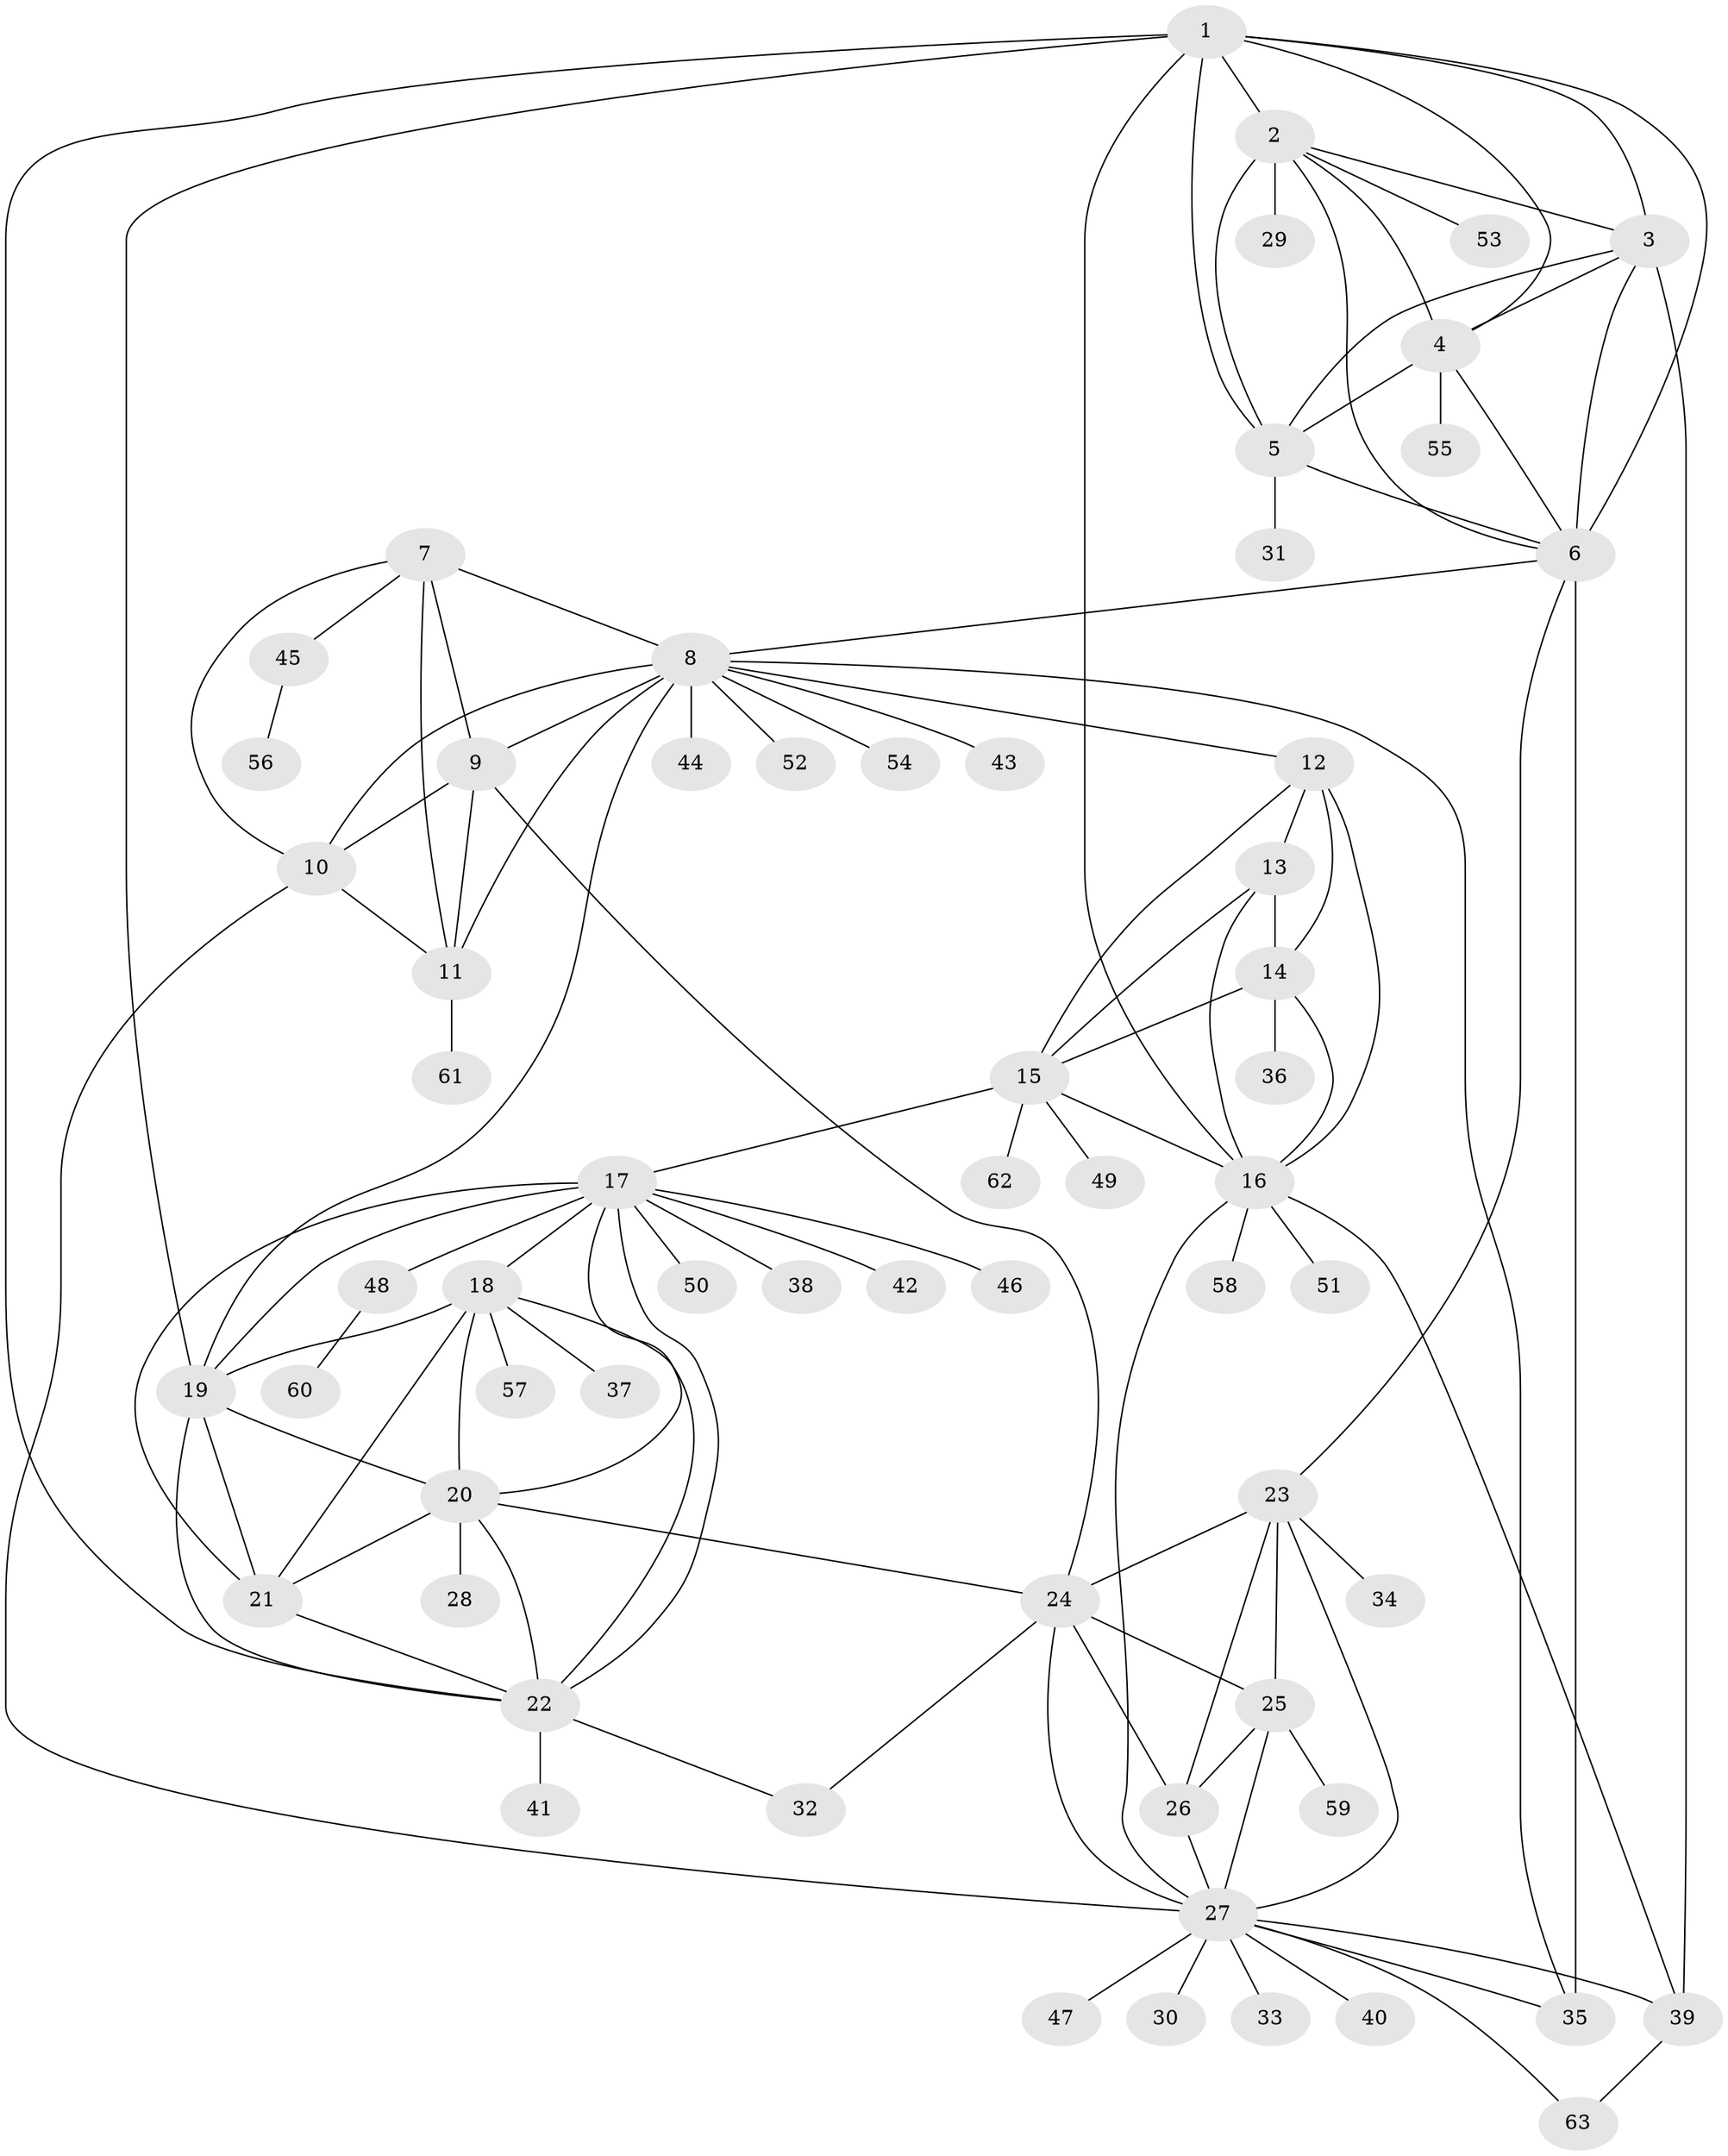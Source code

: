 // original degree distribution, {9: 0.04, 12: 0.024, 8: 0.032, 7: 0.04, 14: 0.008, 5: 0.024, 10: 0.032, 6: 0.024, 11: 0.008, 15: 0.008, 1: 0.632, 2: 0.096, 3: 0.032}
// Generated by graph-tools (version 1.1) at 2025/37/03/09/25 02:37:29]
// undirected, 63 vertices, 114 edges
graph export_dot {
graph [start="1"]
  node [color=gray90,style=filled];
  1;
  2;
  3;
  4;
  5;
  6;
  7;
  8;
  9;
  10;
  11;
  12;
  13;
  14;
  15;
  16;
  17;
  18;
  19;
  20;
  21;
  22;
  23;
  24;
  25;
  26;
  27;
  28;
  29;
  30;
  31;
  32;
  33;
  34;
  35;
  36;
  37;
  38;
  39;
  40;
  41;
  42;
  43;
  44;
  45;
  46;
  47;
  48;
  49;
  50;
  51;
  52;
  53;
  54;
  55;
  56;
  57;
  58;
  59;
  60;
  61;
  62;
  63;
  1 -- 2 [weight=1.0];
  1 -- 3 [weight=1.0];
  1 -- 4 [weight=1.0];
  1 -- 5 [weight=1.0];
  1 -- 6 [weight=1.0];
  1 -- 16 [weight=1.0];
  1 -- 19 [weight=1.0];
  1 -- 22 [weight=1.0];
  2 -- 3 [weight=1.0];
  2 -- 4 [weight=1.0];
  2 -- 5 [weight=1.0];
  2 -- 6 [weight=1.0];
  2 -- 29 [weight=5.0];
  2 -- 53 [weight=1.0];
  3 -- 4 [weight=1.0];
  3 -- 5 [weight=1.0];
  3 -- 6 [weight=1.0];
  3 -- 39 [weight=3.0];
  4 -- 5 [weight=1.0];
  4 -- 6 [weight=1.0];
  4 -- 55 [weight=2.0];
  5 -- 6 [weight=1.0];
  5 -- 31 [weight=2.0];
  6 -- 8 [weight=1.0];
  6 -- 23 [weight=1.0];
  6 -- 35 [weight=4.0];
  7 -- 8 [weight=1.0];
  7 -- 9 [weight=2.0];
  7 -- 10 [weight=1.0];
  7 -- 11 [weight=1.0];
  7 -- 45 [weight=1.0];
  8 -- 9 [weight=2.0];
  8 -- 10 [weight=1.0];
  8 -- 11 [weight=1.0];
  8 -- 12 [weight=1.0];
  8 -- 19 [weight=1.0];
  8 -- 35 [weight=1.0];
  8 -- 43 [weight=1.0];
  8 -- 44 [weight=1.0];
  8 -- 52 [weight=1.0];
  8 -- 54 [weight=1.0];
  9 -- 10 [weight=2.0];
  9 -- 11 [weight=2.0];
  9 -- 24 [weight=1.0];
  10 -- 11 [weight=1.0];
  10 -- 27 [weight=1.0];
  11 -- 61 [weight=1.0];
  12 -- 13 [weight=1.0];
  12 -- 14 [weight=2.0];
  12 -- 15 [weight=1.0];
  12 -- 16 [weight=1.0];
  13 -- 14 [weight=6.0];
  13 -- 15 [weight=1.0];
  13 -- 16 [weight=1.0];
  14 -- 15 [weight=2.0];
  14 -- 16 [weight=2.0];
  14 -- 36 [weight=1.0];
  15 -- 16 [weight=1.0];
  15 -- 17 [weight=1.0];
  15 -- 49 [weight=1.0];
  15 -- 62 [weight=1.0];
  16 -- 27 [weight=1.0];
  16 -- 39 [weight=1.0];
  16 -- 51 [weight=1.0];
  16 -- 58 [weight=1.0];
  17 -- 18 [weight=1.0];
  17 -- 19 [weight=1.0];
  17 -- 20 [weight=1.0];
  17 -- 21 [weight=1.0];
  17 -- 22 [weight=1.0];
  17 -- 38 [weight=1.0];
  17 -- 42 [weight=1.0];
  17 -- 46 [weight=1.0];
  17 -- 48 [weight=1.0];
  17 -- 50 [weight=1.0];
  18 -- 19 [weight=1.0];
  18 -- 20 [weight=1.0];
  18 -- 21 [weight=1.0];
  18 -- 22 [weight=1.0];
  18 -- 37 [weight=1.0];
  18 -- 57 [weight=1.0];
  19 -- 20 [weight=1.0];
  19 -- 21 [weight=4.0];
  19 -- 22 [weight=1.0];
  20 -- 21 [weight=1.0];
  20 -- 22 [weight=1.0];
  20 -- 24 [weight=1.0];
  20 -- 28 [weight=3.0];
  21 -- 22 [weight=1.0];
  22 -- 32 [weight=1.0];
  22 -- 41 [weight=2.0];
  23 -- 24 [weight=2.0];
  23 -- 25 [weight=1.0];
  23 -- 26 [weight=1.0];
  23 -- 27 [weight=1.0];
  23 -- 34 [weight=2.0];
  24 -- 25 [weight=2.0];
  24 -- 26 [weight=2.0];
  24 -- 27 [weight=2.0];
  24 -- 32 [weight=1.0];
  25 -- 26 [weight=1.0];
  25 -- 27 [weight=1.0];
  25 -- 59 [weight=1.0];
  26 -- 27 [weight=1.0];
  27 -- 30 [weight=1.0];
  27 -- 33 [weight=1.0];
  27 -- 35 [weight=1.0];
  27 -- 39 [weight=1.0];
  27 -- 40 [weight=1.0];
  27 -- 47 [weight=1.0];
  27 -- 63 [weight=1.0];
  39 -- 63 [weight=1.0];
  45 -- 56 [weight=1.0];
  48 -- 60 [weight=1.0];
}
